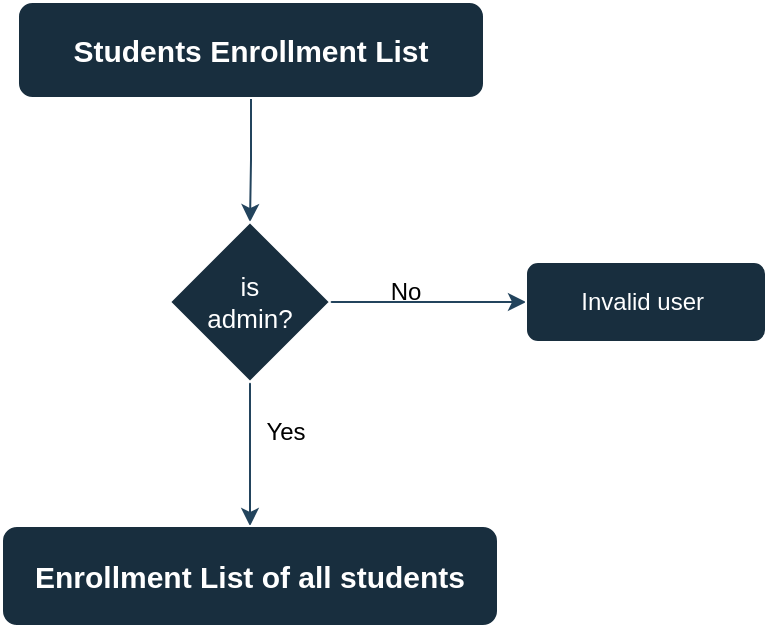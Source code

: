 <mxfile version="22.0.6" type="device">
  <diagram id="C5RBs43oDa-KdzZeNtuy" name="Page-1">
    <mxGraphModel dx="880" dy="490" grid="1" gridSize="10" guides="1" tooltips="1" connect="1" arrows="1" fold="1" page="1" pageScale="1" pageWidth="827" pageHeight="1169" math="0" shadow="0">
      <root>
        <mxCell id="WIyWlLk6GJQsqaUBKTNV-0" />
        <mxCell id="WIyWlLk6GJQsqaUBKTNV-1" parent="WIyWlLk6GJQsqaUBKTNV-0" />
        <mxCell id="3z_3POOQwJ5IzKJF5SnH-246" value="" style="edgeStyle=orthogonalEdgeStyle;rounded=0;orthogonalLoop=1;jettySize=auto;html=1;strokeColor=#23445D;" edge="1" parent="WIyWlLk6GJQsqaUBKTNV-1" source="3z_3POOQwJ5IzKJF5SnH-247" target="3z_3POOQwJ5IzKJF5SnH-251">
          <mxGeometry relative="1" as="geometry" />
        </mxCell>
        <mxCell id="3z_3POOQwJ5IzKJF5SnH-247" value="Students Enrollment List" style="rounded=1;whiteSpace=wrap;html=1;fontSize=15;glass=0;strokeWidth=1;shadow=0;labelBackgroundColor=none;fillColor=#182E3E;strokeColor=#FFFFFF;fontColor=#FFFFFF;fontStyle=1" vertex="1" parent="WIyWlLk6GJQsqaUBKTNV-1">
          <mxGeometry x="296" y="108" width="233" height="48" as="geometry" />
        </mxCell>
        <mxCell id="3z_3POOQwJ5IzKJF5SnH-248" value="" style="edgeStyle=orthogonalEdgeStyle;rounded=0;orthogonalLoop=1;jettySize=auto;html=1;strokeColor=#23445D;" edge="1" parent="WIyWlLk6GJQsqaUBKTNV-1">
          <mxGeometry relative="1" as="geometry">
            <mxPoint x="452" y="258" as="sourcePoint" />
            <mxPoint x="550" y="258" as="targetPoint" />
          </mxGeometry>
        </mxCell>
        <mxCell id="3z_3POOQwJ5IzKJF5SnH-249" value="Invalid user&amp;nbsp;" style="rounded=1;whiteSpace=wrap;html=1;strokeColor=#FFFFFF;fontColor=#FFFFFF;fillColor=#182E3E;" vertex="1" parent="WIyWlLk6GJQsqaUBKTNV-1">
          <mxGeometry x="550" y="238" width="120" height="40" as="geometry" />
        </mxCell>
        <mxCell id="3z_3POOQwJ5IzKJF5SnH-250" value="" style="edgeStyle=orthogonalEdgeStyle;rounded=0;orthogonalLoop=1;jettySize=auto;html=1;strokeColor=#23445D;" edge="1" parent="WIyWlLk6GJQsqaUBKTNV-1" source="3z_3POOQwJ5IzKJF5SnH-251" target="3z_3POOQwJ5IzKJF5SnH-253">
          <mxGeometry relative="1" as="geometry" />
        </mxCell>
        <mxCell id="3z_3POOQwJ5IzKJF5SnH-251" value="is &lt;br&gt;admin?" style="rhombus;whiteSpace=wrap;html=1;strokeColor=#FFFFFF;fontColor=#FFFFFF;fillColor=#182E3E;fontSize=13;" vertex="1" parent="WIyWlLk6GJQsqaUBKTNV-1">
          <mxGeometry x="372" y="218" width="80" height="80" as="geometry" />
        </mxCell>
        <mxCell id="3z_3POOQwJ5IzKJF5SnH-252" value="No" style="text;html=1;strokeColor=none;fillColor=none;align=center;verticalAlign=middle;whiteSpace=wrap;rounded=0;fontColor=default;" vertex="1" parent="WIyWlLk6GJQsqaUBKTNV-1">
          <mxGeometry x="460" y="238" width="60" height="30" as="geometry" />
        </mxCell>
        <mxCell id="3z_3POOQwJ5IzKJF5SnH-253" value="Enrollment List of all students" style="rounded=1;whiteSpace=wrap;html=1;strokeColor=#FFFFFF;fontColor=#FFFFFF;fillColor=#182E3E;fontStyle=1;fontSize=15;" vertex="1" parent="WIyWlLk6GJQsqaUBKTNV-1">
          <mxGeometry x="288" y="370" width="248" height="50" as="geometry" />
        </mxCell>
        <mxCell id="3z_3POOQwJ5IzKJF5SnH-254" value="Yes" style="text;html=1;strokeColor=none;fillColor=none;align=center;verticalAlign=middle;whiteSpace=wrap;rounded=0;fontColor=default;" vertex="1" parent="WIyWlLk6GJQsqaUBKTNV-1">
          <mxGeometry x="400" y="308" width="60" height="30" as="geometry" />
        </mxCell>
      </root>
    </mxGraphModel>
  </diagram>
</mxfile>
